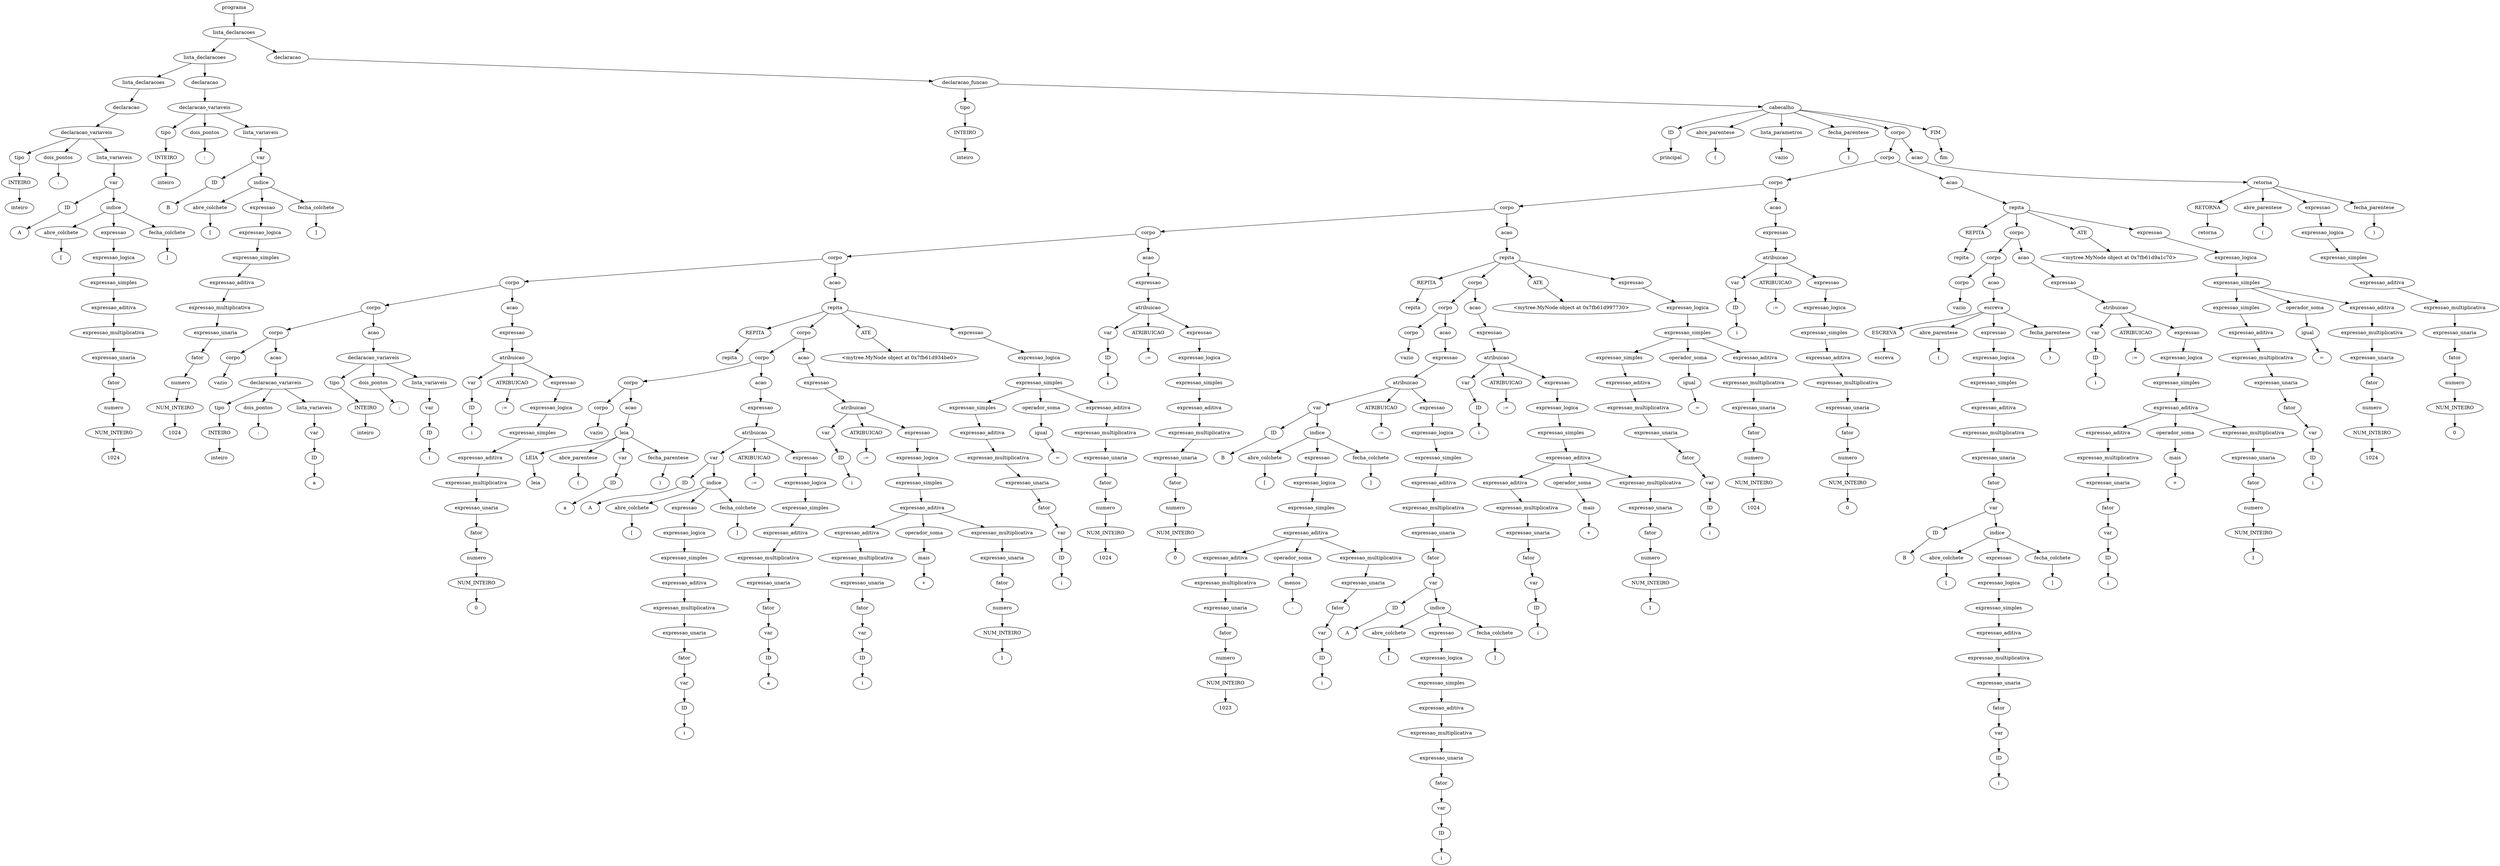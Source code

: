 digraph tree {
    "0x7fb61d9d4550" [label="programa"];
    "0x7fb61d9973d0" [label="lista_declaracoes"];
    "0x7fb61d9d4be0" [label="lista_declaracoes"];
    "0x7fb61da02040" [label="lista_declaracoes"];
    "0x7fb6057d4e80" [label="declaracao"];
    "0x7fb61d9d4130" [label="declaracao_variaveis"];
    "0x7fb61da020d0" [label="tipo"];
    "0x7fb6059154f0" [label="INTEIRO"];
    "0x7fb605915430" [label="inteiro"];
    "0x7fb61da020a0" [label="dois_pontos"];
    "0x7fb61d9d44f0" [label=":"];
    "0x7fb6059154c0" [label="lista_variaveis"];
    "0x7fb61d9d42b0" [label="var"];
    "0x7fb61d9d4220" [label="ID"];
    "0x7fb61d9d4190" [label="A"];
    "0x7fb61d9d4250" [label="indice"];
    "0x7fb61d9d41c0" [label="abre_colchete"];
    "0x7fb61d9d43a0" [label="["];
    "0x7fb61d9d4280" [label="expressao"];
    "0x7fb61d9d40d0" [label="expressao_logica"];
    "0x7fb61d9d4070" [label="expressao_simples"];
    "0x7fb61d9d4340" [label="expressao_aditiva"];
    "0x7fb61d9d4310" [label="expressao_multiplicativa"];
    "0x7fb605915460" [label="expressao_unaria"];
    "0x7fb61d9d4100" [label="fator"];
    "0x7fb605876d60" [label="numero"];
    "0x7fb605876e50" [label="NUM_INTEIRO"];
    "0x7fb61d9d4370" [label="1024"];
    "0x7fb61d9d4490" [label="fecha_colchete"];
    "0x7fb61d9d44c0" [label="]"];
    "0x7fb61d9d4160" [label="declaracao"];
    "0x7fb61d9d4c10" [label="declaracao_variaveis"];
    "0x7fb61d9d4400" [label="tipo"];
    "0x7fb61d9d4520" [label="INTEIRO"];
    "0x7fb61d9d4460" [label="inteiro"];
    "0x7fb61d9d4af0" [label="dois_pontos"];
    "0x7fb61d9d4880" [label=":"];
    "0x7fb61d9d45e0" [label="lista_variaveis"];
    "0x7fb61d9d46a0" [label="var"];
    "0x7fb61d9d4700" [label="ID"];
    "0x7fb61d9d4a00" [label="B"];
    "0x7fb61d9d49d0" [label="indice"];
    "0x7fb61d9d4a60" [label="abre_colchete"];
    "0x7fb61d9d4b50" [label="["];
    "0x7fb61d9d49a0" [label="expressao"];
    "0x7fb61d9d4970" [label="expressao_logica"];
    "0x7fb61d9d48e0" [label="expressao_simples"];
    "0x7fb61d9d47c0" [label="expressao_aditiva"];
    "0x7fb61d9d4940" [label="expressao_multiplicativa"];
    "0x7fb61d9d45b0" [label="expressao_unaria"];
    "0x7fb61d9d4760" [label="fator"];
    "0x7fb61d9d4430" [label="numero"];
    "0x7fb61d9d40a0" [label="NUM_INTEIRO"];
    "0x7fb61d9d4910" [label="1024"];
    "0x7fb61d9d4b80" [label="fecha_colchete"];
    "0x7fb61d9d4bb0" [label="]"];
    "0x7fb61d9d4c40" [label="declaracao"];
    "0x7fb61d9d4640" [label="declaracao_funcao"];
    "0x7fb605876be0" [label="tipo"];
    "0x7fb61da02100" [label="INTEIRO"];
    "0x7fb61d9d4c70" [label="inteiro"];
    "0x7fb61d9a1b80" [label="cabecalho"];
    "0x7fb61d9a1eb0" [label="ID"];
    "0x7fb61d9a1970" [label="principal"];
    "0x7fb61d9a1910" [label="abre_parentese"];
    "0x7fb61d98b0d0" [label="("];
    "0x7fb61d9d4d90" [label="lista_parametros"];
    "0x7fb61d9d4b20" [label="vazio"];
    "0x7fb61d98b100" [label="fecha_parentese"];
    "0x7fb61d98b130" [label=")"];
    "0x7fb61d9a1e50" [label="corpo"];
    "0x7fb61d9a1c40" [label="corpo"];
    "0x7fb61d997a90" [label="corpo"];
    "0x7fb61d997700" [label="corpo"];
    "0x7fb61d934f40" [label="corpo"];
    "0x7fb61d934bb0" [label="corpo"];
    "0x7fb61d90e7c0" [label="corpo"];
    "0x7fb61d90e2b0" [label="corpo"];
    "0x7fb61d9d4f40" [label="corpo"];
    "0x7fb61d9d4eb0" [label="corpo"];
    "0x7fb61d9d4ca0" [label="vazio"];
    "0x7fb61d9d4ee0" [label="acao"];
    "0x7fb61d9d4fd0" [label="declaracao_variaveis"];
    "0x7fb61d9d4dc0" [label="tipo"];
    "0x7fb61d9d4e20" [label="INTEIRO"];
    "0x7fb61d9d4fa0" [label="inteiro"];
    "0x7fb61d90e0d0" [label="dois_pontos"];
    "0x7fb61d90e1f0" [label=":"];
    "0x7fb61d90e040" [label="lista_variaveis"];
    "0x7fb61d9d4e50" [label="var"];
    "0x7fb61d9d4df0" [label="ID"];
    "0x7fb61d90e130" [label="a"];
    "0x7fb61d90e070" [label="acao"];
    "0x7fb61d90e250" [label="declaracao_variaveis"];
    "0x7fb61d9d4d30" [label="tipo"];
    "0x7fb61d9d4e80" [label="INTEIRO"];
    "0x7fb61d90e220" [label="inteiro"];
    "0x7fb61d90e310" [label="dois_pontos"];
    "0x7fb61d90e430" [label=":"];
    "0x7fb61d90e280" [label="lista_variaveis"];
    "0x7fb61d90e100" [label="var"];
    "0x7fb61d90e0a0" [label="ID"];
    "0x7fb61d90e370" [label="i"];
    "0x7fb61d90e6d0" [label="acao"];
    "0x7fb61d90e400" [label="expressao"];
    "0x7fb61d90e670" [label="atribuicao"];
    "0x7fb61d9d4f70" [label="var"];
    "0x7fb61d9d4f10" [label="ID"];
    "0x7fb61d90e460" [label="i"];
    "0x7fb61d90e700" [label="ATRIBUICAO"];
    "0x7fb61d90e790" [label=":="];
    "0x7fb61d90e640" [label="expressao"];
    "0x7fb61d90e610" [label="expressao_logica"];
    "0x7fb61d90e550" [label="expressao_simples"];
    "0x7fb61d90e4f0" [label="expressao_aditiva"];
    "0x7fb61d90e5e0" [label="expressao_multiplicativa"];
    "0x7fb61d90e490" [label="expressao_unaria"];
    "0x7fb61d90e4c0" [label="fator"];
    "0x7fb61d90e340" [label="numero"];
    "0x7fb61d90e2e0" [label="NUM_INTEIRO"];
    "0x7fb61d90e5b0" [label="0"];
    "0x7fb61d90e580" [label="acao"];
    "0x7fb61d934b50" [label="repita"];
    "0x7fb61d934be0" [label="REPITA"];
    "0x7fb61d934b80" [label="repita"];
    "0x7fb61d934730" [label="corpo"];
    "0x7fb61d9341c0" [label="corpo"];
    "0x7fb61d90ea00" [label="corpo"];
    "0x7fb61d90e160" [label="corpo"];
    "0x7fb61d90e190" [label="vazio"];
    "0x7fb61d90eac0" [label="acao"];
    "0x7fb61d90e8e0" [label="leia"];
    "0x7fb61d90e910" [label="LEIA"];
    "0x7fb61d90eaf0" [label="leia"];
    "0x7fb61d90eb20" [label="abre_parentese"];
    "0x7fb61d90eb50" [label="("];
    "0x7fb61d90e7f0" [label="var"];
    "0x7fb61d90e730" [label="ID"];
    "0x7fb61d90e9d0" [label="a"];
    "0x7fb61d90eb80" [label="fecha_parentese"];
    "0x7fb61d90ebb0" [label=")"];
    "0x7fb61d90edf0" [label="acao"];
    "0x7fb61d90eee0" [label="expressao"];
    "0x7fb61d934070" [label="atribuicao"];
    "0x7fb61d90e880" [label="var"];
    "0x7fb61d90e8b0" [label="ID"];
    "0x7fb61d90ed00" [label="A"];
    "0x7fb61d90ecd0" [label="indice"];
    "0x7fb61d90ed60" [label="abre_colchete"];
    "0x7fb61d90ee50" [label="["];
    "0x7fb61d90eca0" [label="expressao"];
    "0x7fb61d90ec70" [label="expressao_logica"];
    "0x7fb61d90ec40" [label="expressao_simples"];
    "0x7fb61d90e9a0" [label="expressao_aditiva"];
    "0x7fb61d90ec10" [label="expressao_multiplicativa"];
    "0x7fb61d90ea60" [label="expressao_unaria"];
    "0x7fb61d90e850" [label="fator"];
    "0x7fb61d90e1c0" [label="var"];
    "0x7fb61d90e3d0" [label="ID"];
    "0x7fb61d90ebe0" [label="i"];
    "0x7fb61d90ee80" [label="fecha_colchete"];
    "0x7fb61d90eeb0" [label="]"];
    "0x7fb61d934100" [label="ATRIBUICAO"];
    "0x7fb61d934190" [label=":="];
    "0x7fb61d934040" [label="expressao"];
    "0x7fb61d90efd0" [label="expressao_logica"];
    "0x7fb61d90ef70" [label="expressao_simples"];
    "0x7fb61d90e970" [label="expressao_aditiva"];
    "0x7fb61d90ee20" [label="expressao_multiplicativa"];
    "0x7fb61d90ed90" [label="expressao_unaria"];
    "0x7fb61d90e940" [label="fator"];
    "0x7fb61d90ea90" [label="var"];
    "0x7fb61d90ea30" [label="ID"];
    "0x7fb61d90ed30" [label="a"];
    "0x7fb61d934700" [label="acao"];
    "0x7fb61d9341f0" [label="expressao"];
    "0x7fb61d934430" [label="atribuicao"];
    "0x7fb61d90e820" [label="var"];
    "0x7fb61d90e6a0" [label="ID"];
    "0x7fb61d90ef10" [label="i"];
    "0x7fb61d9343d0" [label="ATRIBUICAO"];
    "0x7fb61d9346a0" [label=":="];
    "0x7fb61d934670" [label="expressao"];
    "0x7fb61d934640" [label="expressao_logica"];
    "0x7fb61d9343a0" [label="expressao_simples"];
    "0x7fb61d934490" [label="expressao_aditiva"];
    "0x7fb61d934280" [label="expressao_aditiva"];
    "0x7fb61d934370" [label="expressao_multiplicativa"];
    "0x7fb61d90edc0" [label="expressao_unaria"];
    "0x7fb61d934250" [label="fator"];
    "0x7fb61d90efa0" [label="var"];
    "0x7fb61d90ef40" [label="ID"];
    "0x7fb61d934340" [label="i"];
    "0x7fb61d9344f0" [label="operador_soma"];
    "0x7fb61d934310" [label="mais"];
    "0x7fb61d934400" [label="+"];
    "0x7fb61d934610" [label="expressao_multiplicativa"];
    "0x7fb61d934520" [label="expressao_unaria"];
    "0x7fb61d934460" [label="fator"];
    "0x7fb61d9342b0" [label="numero"];
    "0x7fb61d9342e0" [label="NUM_INTEIRO"];
    "0x7fb61d9345e0" [label="1"];
    "0x7fb61d934c10" [label="ATE"];
    "0x7fb61d934c40" [label="<mytree.MyNode object at 0x7fb61d934be0>"];
    "0x7fb61d934b20" [label="expressao"];
    "0x7fb61d934850" [label="expressao_logica"];
    "0x7fb61d934a30" [label="expressao_simples"];
    "0x7fb61d9347f0" [label="expressao_simples"];
    "0x7fb61d9344c0" [label="expressao_aditiva"];
    "0x7fb61d9340a0" [label="expressao_multiplicativa"];
    "0x7fb61d934760" [label="expressao_unaria"];
    "0x7fb61d9346d0" [label="fator"];
    "0x7fb61d9340d0" [label="var"];
    "0x7fb61d934160" [label="ID"];
    "0x7fb61d934220" [label="i"];
    "0x7fb61d934820" [label="operador_soma"];
    "0x7fb61d9348b0" [label="igual"];
    "0x7fb61d9349a0" [label="="];
    "0x7fb61d934940" [label="expressao_aditiva"];
    "0x7fb61d934ac0" [label="expressao_multiplicativa"];
    "0x7fb61d9349d0" [label="expressao_unaria"];
    "0x7fb61d934910" [label="fator"];
    "0x7fb61d934790" [label="numero"];
    "0x7fb61d9347c0" [label="NUM_INTEIRO"];
    "0x7fb61d934a90" [label="1024"];
    "0x7fb61d934e50" [label="acao"];
    "0x7fb61d934970" [label="expressao"];
    "0x7fb61d934df0" [label="atribuicao"];
    "0x7fb61d90e760" [label="var"];
    "0x7fb61d90e3a0" [label="ID"];
    "0x7fb61d934c70" [label="i"];
    "0x7fb61d934e80" [label="ATRIBUICAO"];
    "0x7fb61d934f10" [label=":="];
    "0x7fb61d934dc0" [label="expressao"];
    "0x7fb61d934d90" [label="expressao_logica"];
    "0x7fb61d934cd0" [label="expressao_simples"];
    "0x7fb61d9348e0" [label="expressao_aditiva"];
    "0x7fb61d934d60" [label="expressao_multiplicativa"];
    "0x7fb61d934ca0" [label="expressao_unaria"];
    "0x7fb61d934550" [label="fator"];
    "0x7fb61d934a60" [label="numero"];
    "0x7fb61d934a00" [label="NUM_INTEIRO"];
    "0x7fb61d934d30" [label="0"];
    "0x7fb61d934d00" [label="acao"];
    "0x7fb61d9976a0" [label="repita"];
    "0x7fb61d997730" [label="REPITA"];
    "0x7fb61d9976d0" [label="repita"];
    "0x7fb61d997280" [label="corpo"];
    "0x7fb61d93ebb0" [label="corpo"];
    "0x7fb61d934580" [label="corpo"];
    "0x7fb61d90e520" [label="vazio"];
    "0x7fb61d93eac0" [label="acao"];
    "0x7fb61d93e640" [label="expressao"];
    "0x7fb61d93e970" [label="atribuicao"];
    "0x7fb61d93e040" [label="var"];
    "0x7fb61d93e070" [label="ID"];
    "0x7fb61d93e520" [label="B"];
    "0x7fb61d93e280" [label="indice"];
    "0x7fb61d93e220" [label="abre_colchete"];
    "0x7fb61d93e5b0" [label="["];
    "0x7fb61d93e4c0" [label="expressao"];
    "0x7fb61d93e490" [label="expressao_logica"];
    "0x7fb61d93e1f0" [label="expressao_simples"];
    "0x7fb61d93e2e0" [label="expressao_aditiva"];
    "0x7fb61d93e0d0" [label="expressao_aditiva"];
    "0x7fb61d93e1c0" [label="expressao_multiplicativa"];
    "0x7fb61d934fd0" [label="expressao_unaria"];
    "0x7fb61d93e0a0" [label="fator"];
    "0x7fb61d934f70" [label="numero"];
    "0x7fb61d934eb0" [label="NUM_INTEIRO"];
    "0x7fb61d93e190" [label="1023"];
    "0x7fb61d93e340" [label="operador_soma"];
    "0x7fb61d93e160" [label="menos"];
    "0x7fb61d93e250" [label="-"];
    "0x7fb61d93e460" [label="expressao_multiplicativa"];
    "0x7fb61d93e370" [label="expressao_unaria"];
    "0x7fb61d93e2b0" [label="fator"];
    "0x7fb61d93e100" [label="var"];
    "0x7fb61d93e130" [label="ID"];
    "0x7fb61d93e430" [label="i"];
    "0x7fb61d93e5e0" [label="fecha_colchete"];
    "0x7fb61d93e610" [label="]"];
    "0x7fb61d93eaf0" [label="ATRIBUICAO"];
    "0x7fb61d93eb80" [label=":="];
    "0x7fb61d93e8b0" [label="expressao"];
    "0x7fb61d93e760" [label="expressao_logica"];
    "0x7fb61d93ea90" [label="expressao_simples"];
    "0x7fb61d93e3d0" [label="expressao_aditiva"];
    "0x7fb61d93e910" [label="expressao_multiplicativa"];
    "0x7fb61d93ea60" [label="expressao_unaria"];
    "0x7fb61d93e3a0" [label="fator"];
    "0x7fb61d93e6a0" [label="var"];
    "0x7fb61d93e6d0" [label="ID"];
    "0x7fb61d93e880" [label="A"];
    "0x7fb61d93e850" [label="indice"];
    "0x7fb61d93e8e0" [label="abre_colchete"];
    "0x7fb61d93e9d0" [label="["];
    "0x7fb61d93e820" [label="expressao"];
    "0x7fb61d93e7f0" [label="expressao_logica"];
    "0x7fb61d93e7c0" [label="expressao_simples"];
    "0x7fb61d93e730" [label="expressao_aditiva"];
    "0x7fb61d93e580" [label="expressao_multiplicativa"];
    "0x7fb61d93e310" [label="expressao_unaria"];
    "0x7fb61d93e700" [label="fator"];
    "0x7fb61d934fa0" [label="var"];
    "0x7fb61d934e20" [label="ID"];
    "0x7fb61d93e550" [label="i"];
    "0x7fb61d93ea00" [label="fecha_colchete"];
    "0x7fb61d93ea30" [label="]"];
    "0x7fb61d93eb20" [label="acao"];
    "0x7fb61d93ebe0" [label="expressao"];
    "0x7fb61d93ee50" [label="atribuicao"];
    "0x7fb61d934af0" [label="var"];
    "0x7fb61d9345b0" [label="ID"];
    "0x7fb61d93e670" [label="i"];
    "0x7fb61d93edc0" [label="ATRIBUICAO"];
    "0x7fb61d9971f0" [label=":="];
    "0x7fb61d9971c0" [label="expressao"];
    "0x7fb61d93ef70" [label="expressao_logica"];
    "0x7fb61d93ed90" [label="expressao_simples"];
    "0x7fb61d93ef10" [label="expressao_aditiva"];
    "0x7fb61d93ec70" [label="expressao_aditiva"];
    "0x7fb61d93ed60" [label="expressao_multiplicativa"];
    "0x7fb61d93e400" [label="expressao_unaria"];
    "0x7fb61d93ec40" [label="fator"];
    "0x7fb61d93e9a0" [label="var"];
    "0x7fb61d93e940" [label="ID"];
    "0x7fb61d93ed30" [label="i"];
    "0x7fb61d93efd0" [label="operador_soma"];
    "0x7fb61d93ed00" [label="mais"];
    "0x7fb61d93edf0" [label="+"];
    "0x7fb61d997160" [label="expressao_multiplicativa"];
    "0x7fb61d997070" [label="expressao_unaria"];
    "0x7fb61d93eeb0" [label="fator"];
    "0x7fb61d93eca0" [label="numero"];
    "0x7fb61d93ecd0" [label="NUM_INTEIRO"];
    "0x7fb61d997130" [label="1"];
    "0x7fb61d997760" [label="ATE"];
    "0x7fb61d997790" [label="<mytree.MyNode object at 0x7fb61d997730>"];
    "0x7fb61d997670" [label="expressao"];
    "0x7fb61d9973a0" [label="expressao_logica"];
    "0x7fb61d997580" [label="expressao_simples"];
    "0x7fb61d997340" [label="expressao_simples"];
    "0x7fb61d997220" [label="expressao_aditiva"];
    "0x7fb61d93e790" [label="expressao_multiplicativa"];
    "0x7fb61d9972b0" [label="expressao_unaria"];
    "0x7fb61d997190" [label="fator"];
    "0x7fb61d93eb50" [label="var"];
    "0x7fb61d93e4f0" [label="ID"];
    "0x7fb61d93ec10" [label="i"];
    "0x7fb61d997370" [label="operador_soma"];
    "0x7fb61d997400" [label="igual"];
    "0x7fb61d9974f0" [label="="];
    "0x7fb61d997490" [label="expressao_aditiva"];
    "0x7fb61d997610" [label="expressao_multiplicativa"];
    "0x7fb61d997520" [label="expressao_unaria"];
    "0x7fb61d997460" [label="fator"];
    "0x7fb61d9972e0" [label="numero"];
    "0x7fb61d997310" [label="NUM_INTEIRO"];
    "0x7fb61d9975e0" [label="1024"];
    "0x7fb61d9979a0" [label="acao"];
    "0x7fb61d9974c0" [label="expressao"];
    "0x7fb61d997940" [label="atribuicao"];
    "0x7fb61d934ee0" [label="var"];
    "0x7fb61d934130" [label="ID"];
    "0x7fb61d9977c0" [label="i"];
    "0x7fb61d9979d0" [label="ATRIBUICAO"];
    "0x7fb61d997a60" [label=":="];
    "0x7fb61d997910" [label="expressao"];
    "0x7fb61d9978e0" [label="expressao_logica"];
    "0x7fb61d997820" [label="expressao_simples"];
    "0x7fb61d997430" [label="expressao_aditiva"];
    "0x7fb61d9978b0" [label="expressao_multiplicativa"];
    "0x7fb61d9977f0" [label="expressao_unaria"];
    "0x7fb61d9970a0" [label="fator"];
    "0x7fb61d9975b0" [label="numero"];
    "0x7fb61d997550" [label="NUM_INTEIRO"];
    "0x7fb61d997880" [label="0"];
    "0x7fb61d997850" [label="acao"];
    "0x7fb61d9a1be0" [label="repita"];
    "0x7fb61d9a1c70" [label="REPITA"];
    "0x7fb61d9a1c10" [label="repita"];
    "0x7fb61d9a17c0" [label="corpo"];
    "0x7fb61d997b80" [label="corpo"];
    "0x7fb61d997250" [label="corpo"];
    "0x7fb61d934880" [label="vazio"];
    "0x7fb61d997af0" [label="acao"];
    "0x7fb61d9a1070" [label="escreva"];
    "0x7fb61d9a1100" [label="ESCREVA"];
    "0x7fb61d9a1220" [label="escreva"];
    "0x7fb61d9a1250" [label="abre_parentese"];
    "0x7fb61d9a1280" [label="("];
    "0x7fb61d997e80" [label="expressao"];
    "0x7fb61d997cd0" [label="expressao_logica"];
    "0x7fb61d997d00" [label="expressao_simples"];
    "0x7fb61d997be0" [label="expressao_aditiva"];
    "0x7fb61d997ee0" [label="expressao_multiplicativa"];
    "0x7fb61d997f70" [label="expressao_unaria"];
    "0x7fb61d997bb0" [label="fator"];
    "0x7fb61d997c10" [label="var"];
    "0x7fb61d997c40" [label="ID"];
    "0x7fb61d997e50" [label="B"];
    "0x7fb61d997e20" [label="indice"];
    "0x7fb61d997eb0" [label="abre_colchete"];
    "0x7fb61d997fa0" [label="["];
    "0x7fb61d997df0" [label="expressao"];
    "0x7fb61d997dc0" [label="expressao_logica"];
    "0x7fb61d997d30" [label="expressao_simples"];
    "0x7fb61d997ca0" [label="expressao_aditiva"];
    "0x7fb61d997d90" [label="expressao_multiplicativa"];
    "0x7fb61d997b20" [label="expressao_unaria"];
    "0x7fb61d997c70" [label="fator"];
    "0x7fb61d997ac0" [label="var"];
    "0x7fb61d997a00" [label="ID"];
    "0x7fb61d997d60" [label="i"];
    "0x7fb61d997fd0" [label="fecha_colchete"];
    "0x7fb61d9a1040" [label="]"];
    "0x7fb61d9a12b0" [label="fecha_parentese"];
    "0x7fb61d9a12e0" [label=")"];
    "0x7fb61d9a1790" [label="acao"];
    "0x7fb61d997f10" [label="expressao"];
    "0x7fb61d9a14c0" [label="atribuicao"];
    "0x7fb61d997640" [label="var"];
    "0x7fb61d997100" [label="ID"];
    "0x7fb61d9a1310" [label="i"];
    "0x7fb61d9a1460" [label="ATRIBUICAO"];
    "0x7fb61d9a1730" [label=":="];
    "0x7fb61d9a1700" [label="expressao"];
    "0x7fb61d9a16d0" [label="expressao_logica"];
    "0x7fb61d9a1430" [label="expressao_simples"];
    "0x7fb61d9a1520" [label="expressao_aditiva"];
    "0x7fb61d9a10a0" [label="expressao_aditiva"];
    "0x7fb61d9a1400" [label="expressao_multiplicativa"];
    "0x7fb61d9a1340" [label="expressao_unaria"];
    "0x7fb61d9a11f0" [label="fator"];
    "0x7fb61d9a11c0" [label="var"];
    "0x7fb61d9a1160" [label="ID"];
    "0x7fb61d9a13d0" [label="i"];
    "0x7fb61d9a1580" [label="operador_soma"];
    "0x7fb61d9a13a0" [label="mais"];
    "0x7fb61d9a1490" [label="+"];
    "0x7fb61d9a16a0" [label="expressao_multiplicativa"];
    "0x7fb61d9a15b0" [label="expressao_unaria"];
    "0x7fb61d9a14f0" [label="fator"];
    "0x7fb61d9a1130" [label="numero"];
    "0x7fb61d9a1370" [label="NUM_INTEIRO"];
    "0x7fb61d9a1670" [label="1"];
    "0x7fb61d9a1ca0" [label="ATE"];
    "0x7fb61d9a1cd0" [label="<mytree.MyNode object at 0x7fb61d9a1c70>"];
    "0x7fb61d9a1bb0" [label="expressao"];
    "0x7fb61d9a18e0" [label="expressao_logica"];
    "0x7fb61d9a1ac0" [label="expressao_simples"];
    "0x7fb61d9a1880" [label="expressao_simples"];
    "0x7fb61d9a1550" [label="expressao_aditiva"];
    "0x7fb61d9a1190" [label="expressao_multiplicativa"];
    "0x7fb61d9a17f0" [label="expressao_unaria"];
    "0x7fb61d9a1760" [label="fator"];
    "0x7fb61d997970" [label="var"];
    "0x7fb61d997b50" [label="ID"];
    "0x7fb61d997f40" [label="i"];
    "0x7fb61d9a18b0" [label="operador_soma"];
    "0x7fb61d9a1940" [label="igual"];
    "0x7fb61d9a1a30" [label="="];
    "0x7fb61d9a19d0" [label="expressao_aditiva"];
    "0x7fb61d9a1b50" [label="expressao_multiplicativa"];
    "0x7fb61d9a1a60" [label="expressao_unaria"];
    "0x7fb61d9a19a0" [label="fator"];
    "0x7fb61d9a1820" [label="numero"];
    "0x7fb61d9a1850" [label="NUM_INTEIRO"];
    "0x7fb61d9a1b20" [label="1024"];
    "0x7fb61d9a1f70" [label="acao"];
    "0x7fb61d9a1df0" [label="retorna"];
    "0x7fb61d9a1e80" [label="RETORNA"];
    "0x7fb61d9a1fa0" [label="retorna"];
    "0x7fb61d9a1fd0" [label="abre_parentese"];
    "0x7fb61d98b040" [label="("];
    "0x7fb61d9a1dc0" [label="expressao"];
    "0x7fb61d9a1d90" [label="expressao_logica"];
    "0x7fb61d9a1d60" [label="expressao_simples"];
    "0x7fb61d9a15e0" [label="expressao_aditiva"];
    "0x7fb61d9a1d30" [label="expressao_multiplicativa"];
    "0x7fb61d9a1a00" [label="expressao_unaria"];
    "0x7fb61d9a1640" [label="fator"];
    "0x7fb61d997a30" [label="numero"];
    "0x7fb61d9970d0" [label="NUM_INTEIRO"];
    "0x7fb61d9a1d00" [label="0"];
    "0x7fb61d98b070" [label="fecha_parentese"];
    "0x7fb61d98b0a0" [label=")"];
    "0x7fb61d98b160" [label="FIM"];
    "0x7fb61d98b190" [label="fim"];
    "0x7fb61d9d4550" -> "0x7fb61d9973d0";
    "0x7fb61d9973d0" -> "0x7fb61d9d4be0";
    "0x7fb61d9973d0" -> "0x7fb61d9d4c40";
    "0x7fb61d9d4be0" -> "0x7fb61da02040";
    "0x7fb61d9d4be0" -> "0x7fb61d9d4160";
    "0x7fb61da02040" -> "0x7fb6057d4e80";
    "0x7fb6057d4e80" -> "0x7fb61d9d4130";
    "0x7fb61d9d4130" -> "0x7fb61da020d0";
    "0x7fb61d9d4130" -> "0x7fb61da020a0";
    "0x7fb61d9d4130" -> "0x7fb6059154c0";
    "0x7fb61da020d0" -> "0x7fb6059154f0";
    "0x7fb6059154f0" -> "0x7fb605915430";
    "0x7fb61da020a0" -> "0x7fb61d9d44f0";
    "0x7fb6059154c0" -> "0x7fb61d9d42b0";
    "0x7fb61d9d42b0" -> "0x7fb61d9d4220";
    "0x7fb61d9d42b0" -> "0x7fb61d9d4250";
    "0x7fb61d9d4220" -> "0x7fb61d9d4190";
    "0x7fb61d9d4250" -> "0x7fb61d9d41c0";
    "0x7fb61d9d4250" -> "0x7fb61d9d4280";
    "0x7fb61d9d4250" -> "0x7fb61d9d4490";
    "0x7fb61d9d41c0" -> "0x7fb61d9d43a0";
    "0x7fb61d9d4280" -> "0x7fb61d9d40d0";
    "0x7fb61d9d40d0" -> "0x7fb61d9d4070";
    "0x7fb61d9d4070" -> "0x7fb61d9d4340";
    "0x7fb61d9d4340" -> "0x7fb61d9d4310";
    "0x7fb61d9d4310" -> "0x7fb605915460";
    "0x7fb605915460" -> "0x7fb61d9d4100";
    "0x7fb61d9d4100" -> "0x7fb605876d60";
    "0x7fb605876d60" -> "0x7fb605876e50";
    "0x7fb605876e50" -> "0x7fb61d9d4370";
    "0x7fb61d9d4490" -> "0x7fb61d9d44c0";
    "0x7fb61d9d4160" -> "0x7fb61d9d4c10";
    "0x7fb61d9d4c10" -> "0x7fb61d9d4400";
    "0x7fb61d9d4c10" -> "0x7fb61d9d4af0";
    "0x7fb61d9d4c10" -> "0x7fb61d9d45e0";
    "0x7fb61d9d4400" -> "0x7fb61d9d4520";
    "0x7fb61d9d4520" -> "0x7fb61d9d4460";
    "0x7fb61d9d4af0" -> "0x7fb61d9d4880";
    "0x7fb61d9d45e0" -> "0x7fb61d9d46a0";
    "0x7fb61d9d46a0" -> "0x7fb61d9d4700";
    "0x7fb61d9d46a0" -> "0x7fb61d9d49d0";
    "0x7fb61d9d4700" -> "0x7fb61d9d4a00";
    "0x7fb61d9d49d0" -> "0x7fb61d9d4a60";
    "0x7fb61d9d49d0" -> "0x7fb61d9d49a0";
    "0x7fb61d9d49d0" -> "0x7fb61d9d4b80";
    "0x7fb61d9d4a60" -> "0x7fb61d9d4b50";
    "0x7fb61d9d49a0" -> "0x7fb61d9d4970";
    "0x7fb61d9d4970" -> "0x7fb61d9d48e0";
    "0x7fb61d9d48e0" -> "0x7fb61d9d47c0";
    "0x7fb61d9d47c0" -> "0x7fb61d9d4940";
    "0x7fb61d9d4940" -> "0x7fb61d9d45b0";
    "0x7fb61d9d45b0" -> "0x7fb61d9d4760";
    "0x7fb61d9d4760" -> "0x7fb61d9d4430";
    "0x7fb61d9d4430" -> "0x7fb61d9d40a0";
    "0x7fb61d9d40a0" -> "0x7fb61d9d4910";
    "0x7fb61d9d4b80" -> "0x7fb61d9d4bb0";
    "0x7fb61d9d4c40" -> "0x7fb61d9d4640";
    "0x7fb61d9d4640" -> "0x7fb605876be0";
    "0x7fb61d9d4640" -> "0x7fb61d9a1b80";
    "0x7fb605876be0" -> "0x7fb61da02100";
    "0x7fb61da02100" -> "0x7fb61d9d4c70";
    "0x7fb61d9a1b80" -> "0x7fb61d9a1eb0";
    "0x7fb61d9a1b80" -> "0x7fb61d9a1910";
    "0x7fb61d9a1b80" -> "0x7fb61d9d4d90";
    "0x7fb61d9a1b80" -> "0x7fb61d98b100";
    "0x7fb61d9a1b80" -> "0x7fb61d9a1e50";
    "0x7fb61d9a1b80" -> "0x7fb61d98b160";
    "0x7fb61d9a1eb0" -> "0x7fb61d9a1970";
    "0x7fb61d9a1910" -> "0x7fb61d98b0d0";
    "0x7fb61d9d4d90" -> "0x7fb61d9d4b20";
    "0x7fb61d98b100" -> "0x7fb61d98b130";
    "0x7fb61d9a1e50" -> "0x7fb61d9a1c40";
    "0x7fb61d9a1e50" -> "0x7fb61d9a1f70";
    "0x7fb61d9a1c40" -> "0x7fb61d997a90";
    "0x7fb61d9a1c40" -> "0x7fb61d997850";
    "0x7fb61d997a90" -> "0x7fb61d997700";
    "0x7fb61d997a90" -> "0x7fb61d9979a0";
    "0x7fb61d997700" -> "0x7fb61d934f40";
    "0x7fb61d997700" -> "0x7fb61d934d00";
    "0x7fb61d934f40" -> "0x7fb61d934bb0";
    "0x7fb61d934f40" -> "0x7fb61d934e50";
    "0x7fb61d934bb0" -> "0x7fb61d90e7c0";
    "0x7fb61d934bb0" -> "0x7fb61d90e580";
    "0x7fb61d90e7c0" -> "0x7fb61d90e2b0";
    "0x7fb61d90e7c0" -> "0x7fb61d90e6d0";
    "0x7fb61d90e2b0" -> "0x7fb61d9d4f40";
    "0x7fb61d90e2b0" -> "0x7fb61d90e070";
    "0x7fb61d9d4f40" -> "0x7fb61d9d4eb0";
    "0x7fb61d9d4f40" -> "0x7fb61d9d4ee0";
    "0x7fb61d9d4eb0" -> "0x7fb61d9d4ca0";
    "0x7fb61d9d4ee0" -> "0x7fb61d9d4fd0";
    "0x7fb61d9d4fd0" -> "0x7fb61d9d4dc0";
    "0x7fb61d9d4fd0" -> "0x7fb61d90e0d0";
    "0x7fb61d9d4fd0" -> "0x7fb61d90e040";
    "0x7fb61d9d4dc0" -> "0x7fb61d9d4e20";
    "0x7fb61d9d4e20" -> "0x7fb61d9d4fa0";
    "0x7fb61d90e0d0" -> "0x7fb61d90e1f0";
    "0x7fb61d90e040" -> "0x7fb61d9d4e50";
    "0x7fb61d9d4e50" -> "0x7fb61d9d4df0";
    "0x7fb61d9d4df0" -> "0x7fb61d90e130";
    "0x7fb61d90e070" -> "0x7fb61d90e250";
    "0x7fb61d90e250" -> "0x7fb61d9d4d30";
    "0x7fb61d90e250" -> "0x7fb61d90e310";
    "0x7fb61d90e250" -> "0x7fb61d90e280";
    "0x7fb61d9d4d30" -> "0x7fb61d9d4e80";
    "0x7fb61d9d4e80" -> "0x7fb61d90e220";
    "0x7fb61d90e310" -> "0x7fb61d90e430";
    "0x7fb61d90e280" -> "0x7fb61d90e100";
    "0x7fb61d90e100" -> "0x7fb61d90e0a0";
    "0x7fb61d90e0a0" -> "0x7fb61d90e370";
    "0x7fb61d90e6d0" -> "0x7fb61d90e400";
    "0x7fb61d90e400" -> "0x7fb61d90e670";
    "0x7fb61d90e670" -> "0x7fb61d9d4f70";
    "0x7fb61d90e670" -> "0x7fb61d90e700";
    "0x7fb61d90e670" -> "0x7fb61d90e640";
    "0x7fb61d9d4f70" -> "0x7fb61d9d4f10";
    "0x7fb61d9d4f10" -> "0x7fb61d90e460";
    "0x7fb61d90e700" -> "0x7fb61d90e790";
    "0x7fb61d90e640" -> "0x7fb61d90e610";
    "0x7fb61d90e610" -> "0x7fb61d90e550";
    "0x7fb61d90e550" -> "0x7fb61d90e4f0";
    "0x7fb61d90e4f0" -> "0x7fb61d90e5e0";
    "0x7fb61d90e5e0" -> "0x7fb61d90e490";
    "0x7fb61d90e490" -> "0x7fb61d90e4c0";
    "0x7fb61d90e4c0" -> "0x7fb61d90e340";
    "0x7fb61d90e340" -> "0x7fb61d90e2e0";
    "0x7fb61d90e2e0" -> "0x7fb61d90e5b0";
    "0x7fb61d90e580" -> "0x7fb61d934b50";
    "0x7fb61d934b50" -> "0x7fb61d934be0";
    "0x7fb61d934b50" -> "0x7fb61d934730";
    "0x7fb61d934b50" -> "0x7fb61d934c10";
    "0x7fb61d934b50" -> "0x7fb61d934b20";
    "0x7fb61d934be0" -> "0x7fb61d934b80";
    "0x7fb61d934730" -> "0x7fb61d9341c0";
    "0x7fb61d934730" -> "0x7fb61d934700";
    "0x7fb61d9341c0" -> "0x7fb61d90ea00";
    "0x7fb61d9341c0" -> "0x7fb61d90edf0";
    "0x7fb61d90ea00" -> "0x7fb61d90e160";
    "0x7fb61d90ea00" -> "0x7fb61d90eac0";
    "0x7fb61d90e160" -> "0x7fb61d90e190";
    "0x7fb61d90eac0" -> "0x7fb61d90e8e0";
    "0x7fb61d90e8e0" -> "0x7fb61d90e910";
    "0x7fb61d90e8e0" -> "0x7fb61d90eb20";
    "0x7fb61d90e8e0" -> "0x7fb61d90e7f0";
    "0x7fb61d90e8e0" -> "0x7fb61d90eb80";
    "0x7fb61d90e910" -> "0x7fb61d90eaf0";
    "0x7fb61d90eb20" -> "0x7fb61d90eb50";
    "0x7fb61d90e7f0" -> "0x7fb61d90e730";
    "0x7fb61d90e730" -> "0x7fb61d90e9d0";
    "0x7fb61d90eb80" -> "0x7fb61d90ebb0";
    "0x7fb61d90edf0" -> "0x7fb61d90eee0";
    "0x7fb61d90eee0" -> "0x7fb61d934070";
    "0x7fb61d934070" -> "0x7fb61d90e880";
    "0x7fb61d934070" -> "0x7fb61d934100";
    "0x7fb61d934070" -> "0x7fb61d934040";
    "0x7fb61d90e880" -> "0x7fb61d90e8b0";
    "0x7fb61d90e880" -> "0x7fb61d90ecd0";
    "0x7fb61d90e8b0" -> "0x7fb61d90ed00";
    "0x7fb61d90ecd0" -> "0x7fb61d90ed60";
    "0x7fb61d90ecd0" -> "0x7fb61d90eca0";
    "0x7fb61d90ecd0" -> "0x7fb61d90ee80";
    "0x7fb61d90ed60" -> "0x7fb61d90ee50";
    "0x7fb61d90eca0" -> "0x7fb61d90ec70";
    "0x7fb61d90ec70" -> "0x7fb61d90ec40";
    "0x7fb61d90ec40" -> "0x7fb61d90e9a0";
    "0x7fb61d90e9a0" -> "0x7fb61d90ec10";
    "0x7fb61d90ec10" -> "0x7fb61d90ea60";
    "0x7fb61d90ea60" -> "0x7fb61d90e850";
    "0x7fb61d90e850" -> "0x7fb61d90e1c0";
    "0x7fb61d90e1c0" -> "0x7fb61d90e3d0";
    "0x7fb61d90e3d0" -> "0x7fb61d90ebe0";
    "0x7fb61d90ee80" -> "0x7fb61d90eeb0";
    "0x7fb61d934100" -> "0x7fb61d934190";
    "0x7fb61d934040" -> "0x7fb61d90efd0";
    "0x7fb61d90efd0" -> "0x7fb61d90ef70";
    "0x7fb61d90ef70" -> "0x7fb61d90e970";
    "0x7fb61d90e970" -> "0x7fb61d90ee20";
    "0x7fb61d90ee20" -> "0x7fb61d90ed90";
    "0x7fb61d90ed90" -> "0x7fb61d90e940";
    "0x7fb61d90e940" -> "0x7fb61d90ea90";
    "0x7fb61d90ea90" -> "0x7fb61d90ea30";
    "0x7fb61d90ea30" -> "0x7fb61d90ed30";
    "0x7fb61d934700" -> "0x7fb61d9341f0";
    "0x7fb61d9341f0" -> "0x7fb61d934430";
    "0x7fb61d934430" -> "0x7fb61d90e820";
    "0x7fb61d934430" -> "0x7fb61d9343d0";
    "0x7fb61d934430" -> "0x7fb61d934670";
    "0x7fb61d90e820" -> "0x7fb61d90e6a0";
    "0x7fb61d90e6a0" -> "0x7fb61d90ef10";
    "0x7fb61d9343d0" -> "0x7fb61d9346a0";
    "0x7fb61d934670" -> "0x7fb61d934640";
    "0x7fb61d934640" -> "0x7fb61d9343a0";
    "0x7fb61d9343a0" -> "0x7fb61d934490";
    "0x7fb61d934490" -> "0x7fb61d934280";
    "0x7fb61d934490" -> "0x7fb61d9344f0";
    "0x7fb61d934490" -> "0x7fb61d934610";
    "0x7fb61d934280" -> "0x7fb61d934370";
    "0x7fb61d934370" -> "0x7fb61d90edc0";
    "0x7fb61d90edc0" -> "0x7fb61d934250";
    "0x7fb61d934250" -> "0x7fb61d90efa0";
    "0x7fb61d90efa0" -> "0x7fb61d90ef40";
    "0x7fb61d90ef40" -> "0x7fb61d934340";
    "0x7fb61d9344f0" -> "0x7fb61d934310";
    "0x7fb61d934310" -> "0x7fb61d934400";
    "0x7fb61d934610" -> "0x7fb61d934520";
    "0x7fb61d934520" -> "0x7fb61d934460";
    "0x7fb61d934460" -> "0x7fb61d9342b0";
    "0x7fb61d9342b0" -> "0x7fb61d9342e0";
    "0x7fb61d9342e0" -> "0x7fb61d9345e0";
    "0x7fb61d934c10" -> "0x7fb61d934c40";
    "0x7fb61d934b20" -> "0x7fb61d934850";
    "0x7fb61d934850" -> "0x7fb61d934a30";
    "0x7fb61d934a30" -> "0x7fb61d9347f0";
    "0x7fb61d934a30" -> "0x7fb61d934820";
    "0x7fb61d934a30" -> "0x7fb61d934940";
    "0x7fb61d9347f0" -> "0x7fb61d9344c0";
    "0x7fb61d9344c0" -> "0x7fb61d9340a0";
    "0x7fb61d9340a0" -> "0x7fb61d934760";
    "0x7fb61d934760" -> "0x7fb61d9346d0";
    "0x7fb61d9346d0" -> "0x7fb61d9340d0";
    "0x7fb61d9340d0" -> "0x7fb61d934160";
    "0x7fb61d934160" -> "0x7fb61d934220";
    "0x7fb61d934820" -> "0x7fb61d9348b0";
    "0x7fb61d9348b0" -> "0x7fb61d9349a0";
    "0x7fb61d934940" -> "0x7fb61d934ac0";
    "0x7fb61d934ac0" -> "0x7fb61d9349d0";
    "0x7fb61d9349d0" -> "0x7fb61d934910";
    "0x7fb61d934910" -> "0x7fb61d934790";
    "0x7fb61d934790" -> "0x7fb61d9347c0";
    "0x7fb61d9347c0" -> "0x7fb61d934a90";
    "0x7fb61d934e50" -> "0x7fb61d934970";
    "0x7fb61d934970" -> "0x7fb61d934df0";
    "0x7fb61d934df0" -> "0x7fb61d90e760";
    "0x7fb61d934df0" -> "0x7fb61d934e80";
    "0x7fb61d934df0" -> "0x7fb61d934dc0";
    "0x7fb61d90e760" -> "0x7fb61d90e3a0";
    "0x7fb61d90e3a0" -> "0x7fb61d934c70";
    "0x7fb61d934e80" -> "0x7fb61d934f10";
    "0x7fb61d934dc0" -> "0x7fb61d934d90";
    "0x7fb61d934d90" -> "0x7fb61d934cd0";
    "0x7fb61d934cd0" -> "0x7fb61d9348e0";
    "0x7fb61d9348e0" -> "0x7fb61d934d60";
    "0x7fb61d934d60" -> "0x7fb61d934ca0";
    "0x7fb61d934ca0" -> "0x7fb61d934550";
    "0x7fb61d934550" -> "0x7fb61d934a60";
    "0x7fb61d934a60" -> "0x7fb61d934a00";
    "0x7fb61d934a00" -> "0x7fb61d934d30";
    "0x7fb61d934d00" -> "0x7fb61d9976a0";
    "0x7fb61d9976a0" -> "0x7fb61d997730";
    "0x7fb61d9976a0" -> "0x7fb61d997280";
    "0x7fb61d9976a0" -> "0x7fb61d997760";
    "0x7fb61d9976a0" -> "0x7fb61d997670";
    "0x7fb61d997730" -> "0x7fb61d9976d0";
    "0x7fb61d997280" -> "0x7fb61d93ebb0";
    "0x7fb61d997280" -> "0x7fb61d93eb20";
    "0x7fb61d93ebb0" -> "0x7fb61d934580";
    "0x7fb61d93ebb0" -> "0x7fb61d93eac0";
    "0x7fb61d934580" -> "0x7fb61d90e520";
    "0x7fb61d93eac0" -> "0x7fb61d93e640";
    "0x7fb61d93e640" -> "0x7fb61d93e970";
    "0x7fb61d93e970" -> "0x7fb61d93e040";
    "0x7fb61d93e970" -> "0x7fb61d93eaf0";
    "0x7fb61d93e970" -> "0x7fb61d93e8b0";
    "0x7fb61d93e040" -> "0x7fb61d93e070";
    "0x7fb61d93e040" -> "0x7fb61d93e280";
    "0x7fb61d93e070" -> "0x7fb61d93e520";
    "0x7fb61d93e280" -> "0x7fb61d93e220";
    "0x7fb61d93e280" -> "0x7fb61d93e4c0";
    "0x7fb61d93e280" -> "0x7fb61d93e5e0";
    "0x7fb61d93e220" -> "0x7fb61d93e5b0";
    "0x7fb61d93e4c0" -> "0x7fb61d93e490";
    "0x7fb61d93e490" -> "0x7fb61d93e1f0";
    "0x7fb61d93e1f0" -> "0x7fb61d93e2e0";
    "0x7fb61d93e2e0" -> "0x7fb61d93e0d0";
    "0x7fb61d93e2e0" -> "0x7fb61d93e340";
    "0x7fb61d93e2e0" -> "0x7fb61d93e460";
    "0x7fb61d93e0d0" -> "0x7fb61d93e1c0";
    "0x7fb61d93e1c0" -> "0x7fb61d934fd0";
    "0x7fb61d934fd0" -> "0x7fb61d93e0a0";
    "0x7fb61d93e0a0" -> "0x7fb61d934f70";
    "0x7fb61d934f70" -> "0x7fb61d934eb0";
    "0x7fb61d934eb0" -> "0x7fb61d93e190";
    "0x7fb61d93e340" -> "0x7fb61d93e160";
    "0x7fb61d93e160" -> "0x7fb61d93e250";
    "0x7fb61d93e460" -> "0x7fb61d93e370";
    "0x7fb61d93e370" -> "0x7fb61d93e2b0";
    "0x7fb61d93e2b0" -> "0x7fb61d93e100";
    "0x7fb61d93e100" -> "0x7fb61d93e130";
    "0x7fb61d93e130" -> "0x7fb61d93e430";
    "0x7fb61d93e5e0" -> "0x7fb61d93e610";
    "0x7fb61d93eaf0" -> "0x7fb61d93eb80";
    "0x7fb61d93e8b0" -> "0x7fb61d93e760";
    "0x7fb61d93e760" -> "0x7fb61d93ea90";
    "0x7fb61d93ea90" -> "0x7fb61d93e3d0";
    "0x7fb61d93e3d0" -> "0x7fb61d93e910";
    "0x7fb61d93e910" -> "0x7fb61d93ea60";
    "0x7fb61d93ea60" -> "0x7fb61d93e3a0";
    "0x7fb61d93e3a0" -> "0x7fb61d93e6a0";
    "0x7fb61d93e6a0" -> "0x7fb61d93e6d0";
    "0x7fb61d93e6a0" -> "0x7fb61d93e850";
    "0x7fb61d93e6d0" -> "0x7fb61d93e880";
    "0x7fb61d93e850" -> "0x7fb61d93e8e0";
    "0x7fb61d93e850" -> "0x7fb61d93e820";
    "0x7fb61d93e850" -> "0x7fb61d93ea00";
    "0x7fb61d93e8e0" -> "0x7fb61d93e9d0";
    "0x7fb61d93e820" -> "0x7fb61d93e7f0";
    "0x7fb61d93e7f0" -> "0x7fb61d93e7c0";
    "0x7fb61d93e7c0" -> "0x7fb61d93e730";
    "0x7fb61d93e730" -> "0x7fb61d93e580";
    "0x7fb61d93e580" -> "0x7fb61d93e310";
    "0x7fb61d93e310" -> "0x7fb61d93e700";
    "0x7fb61d93e700" -> "0x7fb61d934fa0";
    "0x7fb61d934fa0" -> "0x7fb61d934e20";
    "0x7fb61d934e20" -> "0x7fb61d93e550";
    "0x7fb61d93ea00" -> "0x7fb61d93ea30";
    "0x7fb61d93eb20" -> "0x7fb61d93ebe0";
    "0x7fb61d93ebe0" -> "0x7fb61d93ee50";
    "0x7fb61d93ee50" -> "0x7fb61d934af0";
    "0x7fb61d93ee50" -> "0x7fb61d93edc0";
    "0x7fb61d93ee50" -> "0x7fb61d9971c0";
    "0x7fb61d934af0" -> "0x7fb61d9345b0";
    "0x7fb61d9345b0" -> "0x7fb61d93e670";
    "0x7fb61d93edc0" -> "0x7fb61d9971f0";
    "0x7fb61d9971c0" -> "0x7fb61d93ef70";
    "0x7fb61d93ef70" -> "0x7fb61d93ed90";
    "0x7fb61d93ed90" -> "0x7fb61d93ef10";
    "0x7fb61d93ef10" -> "0x7fb61d93ec70";
    "0x7fb61d93ef10" -> "0x7fb61d93efd0";
    "0x7fb61d93ef10" -> "0x7fb61d997160";
    "0x7fb61d93ec70" -> "0x7fb61d93ed60";
    "0x7fb61d93ed60" -> "0x7fb61d93e400";
    "0x7fb61d93e400" -> "0x7fb61d93ec40";
    "0x7fb61d93ec40" -> "0x7fb61d93e9a0";
    "0x7fb61d93e9a0" -> "0x7fb61d93e940";
    "0x7fb61d93e940" -> "0x7fb61d93ed30";
    "0x7fb61d93efd0" -> "0x7fb61d93ed00";
    "0x7fb61d93ed00" -> "0x7fb61d93edf0";
    "0x7fb61d997160" -> "0x7fb61d997070";
    "0x7fb61d997070" -> "0x7fb61d93eeb0";
    "0x7fb61d93eeb0" -> "0x7fb61d93eca0";
    "0x7fb61d93eca0" -> "0x7fb61d93ecd0";
    "0x7fb61d93ecd0" -> "0x7fb61d997130";
    "0x7fb61d997760" -> "0x7fb61d997790";
    "0x7fb61d997670" -> "0x7fb61d9973a0";
    "0x7fb61d9973a0" -> "0x7fb61d997580";
    "0x7fb61d997580" -> "0x7fb61d997340";
    "0x7fb61d997580" -> "0x7fb61d997370";
    "0x7fb61d997580" -> "0x7fb61d997490";
    "0x7fb61d997340" -> "0x7fb61d997220";
    "0x7fb61d997220" -> "0x7fb61d93e790";
    "0x7fb61d93e790" -> "0x7fb61d9972b0";
    "0x7fb61d9972b0" -> "0x7fb61d997190";
    "0x7fb61d997190" -> "0x7fb61d93eb50";
    "0x7fb61d93eb50" -> "0x7fb61d93e4f0";
    "0x7fb61d93e4f0" -> "0x7fb61d93ec10";
    "0x7fb61d997370" -> "0x7fb61d997400";
    "0x7fb61d997400" -> "0x7fb61d9974f0";
    "0x7fb61d997490" -> "0x7fb61d997610";
    "0x7fb61d997610" -> "0x7fb61d997520";
    "0x7fb61d997520" -> "0x7fb61d997460";
    "0x7fb61d997460" -> "0x7fb61d9972e0";
    "0x7fb61d9972e0" -> "0x7fb61d997310";
    "0x7fb61d997310" -> "0x7fb61d9975e0";
    "0x7fb61d9979a0" -> "0x7fb61d9974c0";
    "0x7fb61d9974c0" -> "0x7fb61d997940";
    "0x7fb61d997940" -> "0x7fb61d934ee0";
    "0x7fb61d997940" -> "0x7fb61d9979d0";
    "0x7fb61d997940" -> "0x7fb61d997910";
    "0x7fb61d934ee0" -> "0x7fb61d934130";
    "0x7fb61d934130" -> "0x7fb61d9977c0";
    "0x7fb61d9979d0" -> "0x7fb61d997a60";
    "0x7fb61d997910" -> "0x7fb61d9978e0";
    "0x7fb61d9978e0" -> "0x7fb61d997820";
    "0x7fb61d997820" -> "0x7fb61d997430";
    "0x7fb61d997430" -> "0x7fb61d9978b0";
    "0x7fb61d9978b0" -> "0x7fb61d9977f0";
    "0x7fb61d9977f0" -> "0x7fb61d9970a0";
    "0x7fb61d9970a0" -> "0x7fb61d9975b0";
    "0x7fb61d9975b0" -> "0x7fb61d997550";
    "0x7fb61d997550" -> "0x7fb61d997880";
    "0x7fb61d997850" -> "0x7fb61d9a1be0";
    "0x7fb61d9a1be0" -> "0x7fb61d9a1c70";
    "0x7fb61d9a1be0" -> "0x7fb61d9a17c0";
    "0x7fb61d9a1be0" -> "0x7fb61d9a1ca0";
    "0x7fb61d9a1be0" -> "0x7fb61d9a1bb0";
    "0x7fb61d9a1c70" -> "0x7fb61d9a1c10";
    "0x7fb61d9a17c0" -> "0x7fb61d997b80";
    "0x7fb61d9a17c0" -> "0x7fb61d9a1790";
    "0x7fb61d997b80" -> "0x7fb61d997250";
    "0x7fb61d997b80" -> "0x7fb61d997af0";
    "0x7fb61d997250" -> "0x7fb61d934880";
    "0x7fb61d997af0" -> "0x7fb61d9a1070";
    "0x7fb61d9a1070" -> "0x7fb61d9a1100";
    "0x7fb61d9a1070" -> "0x7fb61d9a1250";
    "0x7fb61d9a1070" -> "0x7fb61d997e80";
    "0x7fb61d9a1070" -> "0x7fb61d9a12b0";
    "0x7fb61d9a1100" -> "0x7fb61d9a1220";
    "0x7fb61d9a1250" -> "0x7fb61d9a1280";
    "0x7fb61d997e80" -> "0x7fb61d997cd0";
    "0x7fb61d997cd0" -> "0x7fb61d997d00";
    "0x7fb61d997d00" -> "0x7fb61d997be0";
    "0x7fb61d997be0" -> "0x7fb61d997ee0";
    "0x7fb61d997ee0" -> "0x7fb61d997f70";
    "0x7fb61d997f70" -> "0x7fb61d997bb0";
    "0x7fb61d997bb0" -> "0x7fb61d997c10";
    "0x7fb61d997c10" -> "0x7fb61d997c40";
    "0x7fb61d997c10" -> "0x7fb61d997e20";
    "0x7fb61d997c40" -> "0x7fb61d997e50";
    "0x7fb61d997e20" -> "0x7fb61d997eb0";
    "0x7fb61d997e20" -> "0x7fb61d997df0";
    "0x7fb61d997e20" -> "0x7fb61d997fd0";
    "0x7fb61d997eb0" -> "0x7fb61d997fa0";
    "0x7fb61d997df0" -> "0x7fb61d997dc0";
    "0x7fb61d997dc0" -> "0x7fb61d997d30";
    "0x7fb61d997d30" -> "0x7fb61d997ca0";
    "0x7fb61d997ca0" -> "0x7fb61d997d90";
    "0x7fb61d997d90" -> "0x7fb61d997b20";
    "0x7fb61d997b20" -> "0x7fb61d997c70";
    "0x7fb61d997c70" -> "0x7fb61d997ac0";
    "0x7fb61d997ac0" -> "0x7fb61d997a00";
    "0x7fb61d997a00" -> "0x7fb61d997d60";
    "0x7fb61d997fd0" -> "0x7fb61d9a1040";
    "0x7fb61d9a12b0" -> "0x7fb61d9a12e0";
    "0x7fb61d9a1790" -> "0x7fb61d997f10";
    "0x7fb61d997f10" -> "0x7fb61d9a14c0";
    "0x7fb61d9a14c0" -> "0x7fb61d997640";
    "0x7fb61d9a14c0" -> "0x7fb61d9a1460";
    "0x7fb61d9a14c0" -> "0x7fb61d9a1700";
    "0x7fb61d997640" -> "0x7fb61d997100";
    "0x7fb61d997100" -> "0x7fb61d9a1310";
    "0x7fb61d9a1460" -> "0x7fb61d9a1730";
    "0x7fb61d9a1700" -> "0x7fb61d9a16d0";
    "0x7fb61d9a16d0" -> "0x7fb61d9a1430";
    "0x7fb61d9a1430" -> "0x7fb61d9a1520";
    "0x7fb61d9a1520" -> "0x7fb61d9a10a0";
    "0x7fb61d9a1520" -> "0x7fb61d9a1580";
    "0x7fb61d9a1520" -> "0x7fb61d9a16a0";
    "0x7fb61d9a10a0" -> "0x7fb61d9a1400";
    "0x7fb61d9a1400" -> "0x7fb61d9a1340";
    "0x7fb61d9a1340" -> "0x7fb61d9a11f0";
    "0x7fb61d9a11f0" -> "0x7fb61d9a11c0";
    "0x7fb61d9a11c0" -> "0x7fb61d9a1160";
    "0x7fb61d9a1160" -> "0x7fb61d9a13d0";
    "0x7fb61d9a1580" -> "0x7fb61d9a13a0";
    "0x7fb61d9a13a0" -> "0x7fb61d9a1490";
    "0x7fb61d9a16a0" -> "0x7fb61d9a15b0";
    "0x7fb61d9a15b0" -> "0x7fb61d9a14f0";
    "0x7fb61d9a14f0" -> "0x7fb61d9a1130";
    "0x7fb61d9a1130" -> "0x7fb61d9a1370";
    "0x7fb61d9a1370" -> "0x7fb61d9a1670";
    "0x7fb61d9a1ca0" -> "0x7fb61d9a1cd0";
    "0x7fb61d9a1bb0" -> "0x7fb61d9a18e0";
    "0x7fb61d9a18e0" -> "0x7fb61d9a1ac0";
    "0x7fb61d9a1ac0" -> "0x7fb61d9a1880";
    "0x7fb61d9a1ac0" -> "0x7fb61d9a18b0";
    "0x7fb61d9a1ac0" -> "0x7fb61d9a19d0";
    "0x7fb61d9a1880" -> "0x7fb61d9a1550";
    "0x7fb61d9a1550" -> "0x7fb61d9a1190";
    "0x7fb61d9a1190" -> "0x7fb61d9a17f0";
    "0x7fb61d9a17f0" -> "0x7fb61d9a1760";
    "0x7fb61d9a1760" -> "0x7fb61d997970";
    "0x7fb61d997970" -> "0x7fb61d997b50";
    "0x7fb61d997b50" -> "0x7fb61d997f40";
    "0x7fb61d9a18b0" -> "0x7fb61d9a1940";
    "0x7fb61d9a1940" -> "0x7fb61d9a1a30";
    "0x7fb61d9a19d0" -> "0x7fb61d9a1b50";
    "0x7fb61d9a1b50" -> "0x7fb61d9a1a60";
    "0x7fb61d9a1a60" -> "0x7fb61d9a19a0";
    "0x7fb61d9a19a0" -> "0x7fb61d9a1820";
    "0x7fb61d9a1820" -> "0x7fb61d9a1850";
    "0x7fb61d9a1850" -> "0x7fb61d9a1b20";
    "0x7fb61d9a1f70" -> "0x7fb61d9a1df0";
    "0x7fb61d9a1df0" -> "0x7fb61d9a1e80";
    "0x7fb61d9a1df0" -> "0x7fb61d9a1fd0";
    "0x7fb61d9a1df0" -> "0x7fb61d9a1dc0";
    "0x7fb61d9a1df0" -> "0x7fb61d98b070";
    "0x7fb61d9a1e80" -> "0x7fb61d9a1fa0";
    "0x7fb61d9a1fd0" -> "0x7fb61d98b040";
    "0x7fb61d9a1dc0" -> "0x7fb61d9a1d90";
    "0x7fb61d9a1d90" -> "0x7fb61d9a1d60";
    "0x7fb61d9a1d60" -> "0x7fb61d9a15e0";
    "0x7fb61d9a15e0" -> "0x7fb61d9a1d30";
    "0x7fb61d9a1d30" -> "0x7fb61d9a1a00";
    "0x7fb61d9a1a00" -> "0x7fb61d9a1640";
    "0x7fb61d9a1640" -> "0x7fb61d997a30";
    "0x7fb61d997a30" -> "0x7fb61d9970d0";
    "0x7fb61d9970d0" -> "0x7fb61d9a1d00";
    "0x7fb61d98b070" -> "0x7fb61d98b0a0";
    "0x7fb61d98b160" -> "0x7fb61d98b190";
}
